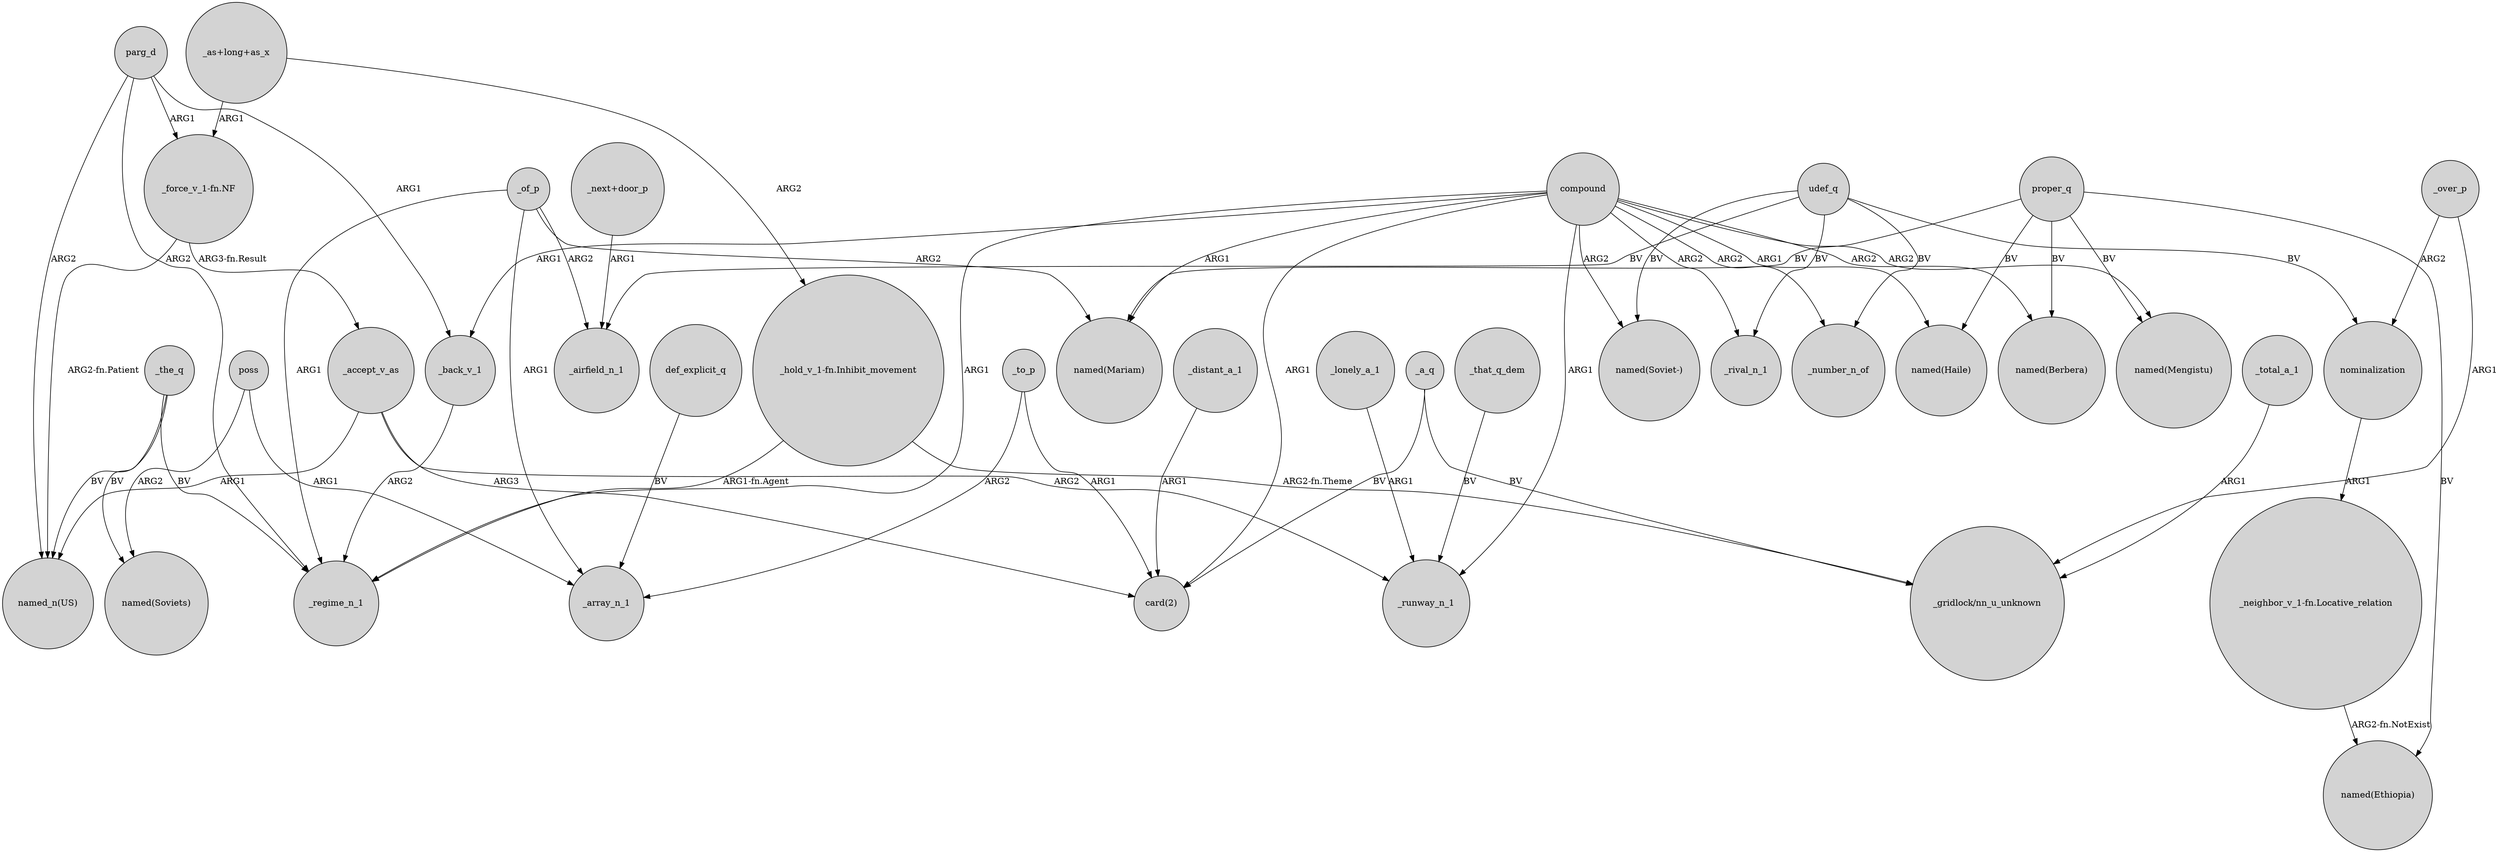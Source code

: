 digraph {
	node [shape=circle style=filled]
	_back_v_1 -> _regime_n_1 [label=ARG2]
	_accept_v_as -> "card(2)" [label=ARG3]
	poss -> _array_n_1 [label=ARG1]
	"_next+door_p" -> _airfield_n_1 [label=ARG1]
	poss -> "named(Soviets)" [label=ARG2]
	udef_q -> _number_n_of [label=BV]
	_over_p -> "_gridlock/nn_u_unknown" [label=ARG1]
	compound -> "named(Mariam)" [label=ARG1]
	_the_q -> _regime_n_1 [label=BV]
	proper_q -> "named(Mengistu)" [label=BV]
	compound -> _back_v_1 [label=ARG1]
	compound -> "named(Soviet-)" [label=ARG2]
	_of_p -> _array_n_1 [label=ARG1]
	_to_p -> "card(2)" [label=ARG1]
	_lonely_a_1 -> _runway_n_1 [label=ARG1]
	_a_q -> "card(2)" [label=BV]
	_accept_v_as -> _runway_n_1 [label=ARG2]
	_of_p -> _airfield_n_1 [label=ARG2]
	parg_d -> _regime_n_1 [label=ARG2]
	udef_q -> _airfield_n_1 [label=BV]
	"_hold_v_1-fn.Inhibit_movement" -> "_gridlock/nn_u_unknown" [label="ARG2-fn.Theme"]
	_the_q -> "named_n(US)" [label=BV]
	"_as+long+as_x" -> "_hold_v_1-fn.Inhibit_movement" [label=ARG2]
	_to_p -> _array_n_1 [label=ARG2]
	nominalization -> "_neighbor_v_1-fn.Locative_relation" [label=ARG1]
	compound -> "named(Berbera)" [label=ARG2]
	"_as+long+as_x" -> "_force_v_1-fn.NF" [label=ARG1]
	proper_q -> "named(Haile)" [label=BV]
	compound -> _regime_n_1 [label=ARG1]
	compound -> _rival_n_1 [label=ARG2]
	_total_a_1 -> "_gridlock/nn_u_unknown" [label=ARG1]
	_a_q -> "_gridlock/nn_u_unknown" [label=BV]
	compound -> _runway_n_1 [label=ARG1]
	_the_q -> "named(Soviets)" [label=BV]
	proper_q -> "named(Berbera)" [label=BV]
	_distant_a_1 -> "card(2)" [label=ARG1]
	_of_p -> _regime_n_1 [label=ARG1]
	_of_p -> "named(Mariam)" [label=ARG2]
	compound -> "card(2)" [label=ARG1]
	"_neighbor_v_1-fn.Locative_relation" -> "named(Ethiopia)" [label="ARG2-fn.NotExist"]
	"_force_v_1-fn.NF" -> "named_n(US)" [label="ARG2-fn.Patient"]
	_over_p -> nominalization [label=ARG2]
	udef_q -> nominalization [label=BV]
	parg_d -> "_force_v_1-fn.NF" [label=ARG1]
	parg_d -> _back_v_1 [label=ARG1]
	def_explicit_q -> _array_n_1 [label=BV]
	compound -> "named(Mengistu)" [label=ARG2]
	proper_q -> "named(Ethiopia)" [label=BV]
	udef_q -> _rival_n_1 [label=BV]
	compound -> _number_n_of [label=ARG2]
	parg_d -> "named_n(US)" [label=ARG2]
	udef_q -> "named(Soviet-)" [label=BV]
	proper_q -> "named(Mariam)" [label=BV]
	"_force_v_1-fn.NF" -> _accept_v_as [label="ARG3-fn.Result"]
	"_hold_v_1-fn.Inhibit_movement" -> _regime_n_1 [label="ARG1-fn.Agent"]
	compound -> "named(Haile)" [label=ARG1]
	_accept_v_as -> "named_n(US)" [label=ARG1]
	_that_q_dem -> _runway_n_1 [label=BV]
}
